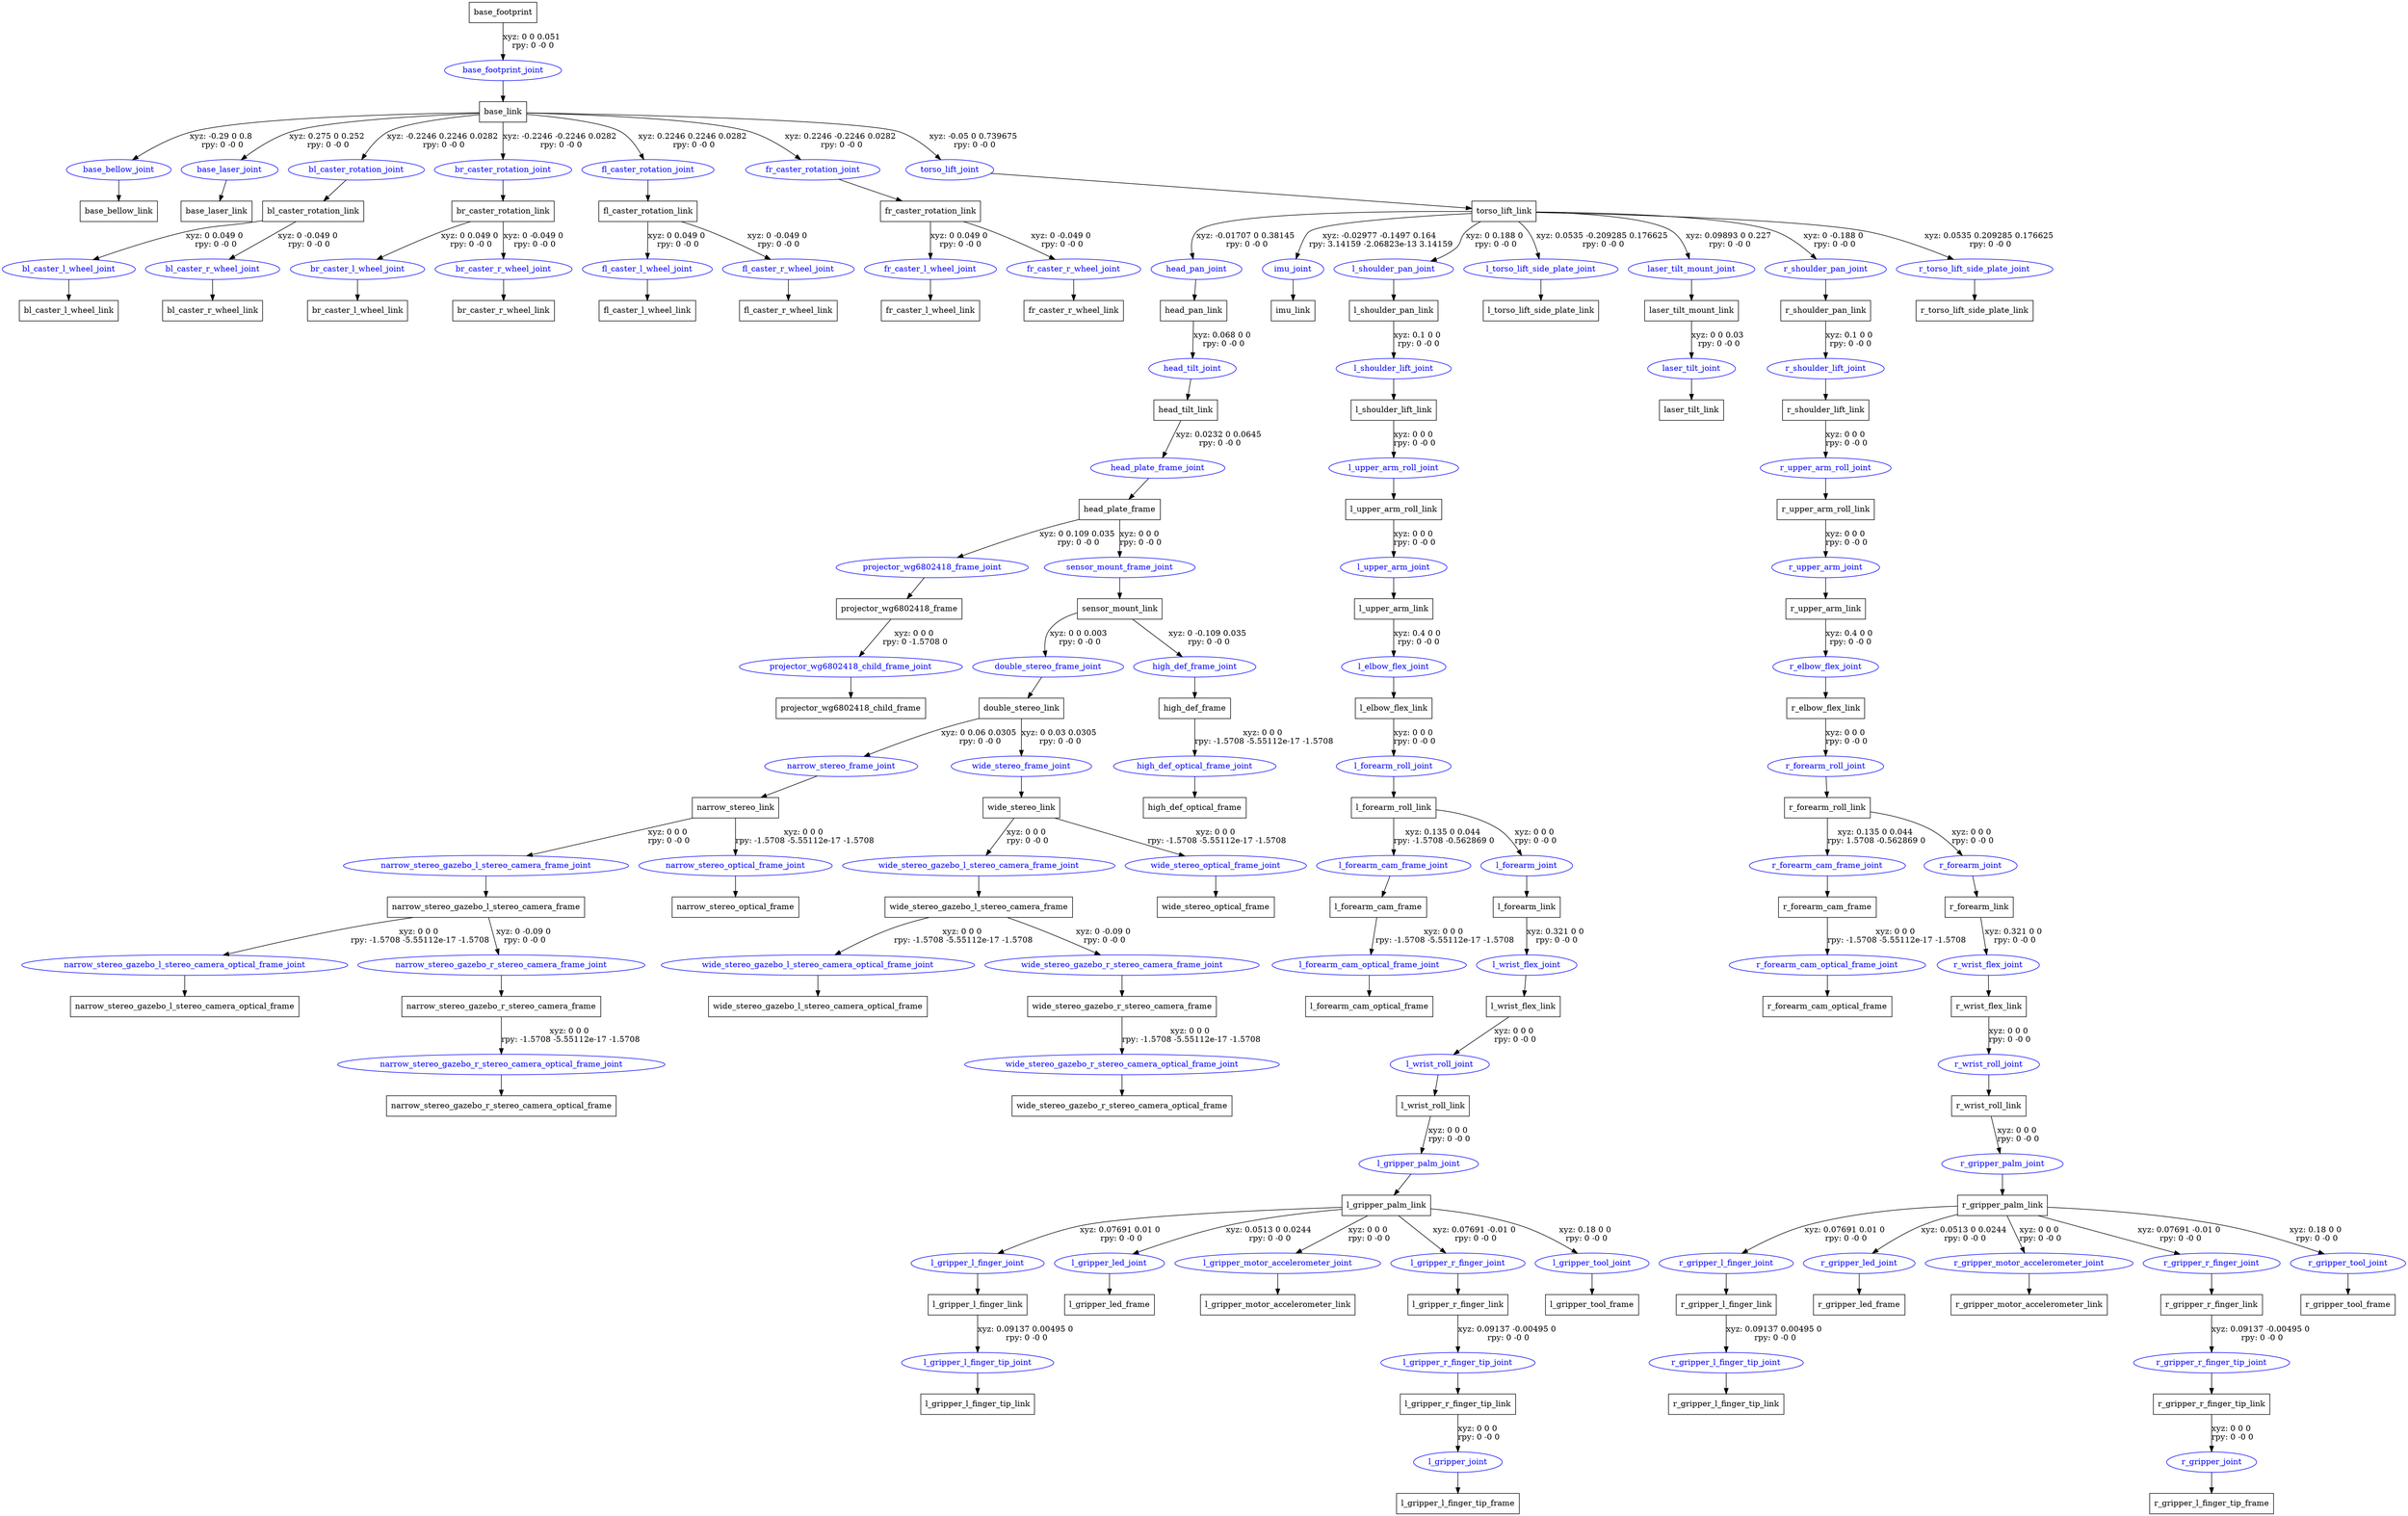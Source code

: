 digraph G {
node [shape=box];
"base_footprint" [label="base_footprint"];
"base_link" [label="base_link"];
"base_bellow_link" [label="base_bellow_link"];
"base_laser_link" [label="base_laser_link"];
"bl_caster_rotation_link" [label="bl_caster_rotation_link"];
"bl_caster_l_wheel_link" [label="bl_caster_l_wheel_link"];
"bl_caster_r_wheel_link" [label="bl_caster_r_wheel_link"];
"br_caster_rotation_link" [label="br_caster_rotation_link"];
"br_caster_l_wheel_link" [label="br_caster_l_wheel_link"];
"br_caster_r_wheel_link" [label="br_caster_r_wheel_link"];
"fl_caster_rotation_link" [label="fl_caster_rotation_link"];
"fl_caster_l_wheel_link" [label="fl_caster_l_wheel_link"];
"fl_caster_r_wheel_link" [label="fl_caster_r_wheel_link"];
"fr_caster_rotation_link" [label="fr_caster_rotation_link"];
"fr_caster_l_wheel_link" [label="fr_caster_l_wheel_link"];
"fr_caster_r_wheel_link" [label="fr_caster_r_wheel_link"];
"torso_lift_link" [label="torso_lift_link"];
"head_pan_link" [label="head_pan_link"];
"head_tilt_link" [label="head_tilt_link"];
"head_plate_frame" [label="head_plate_frame"];
"projector_wg6802418_frame" [label="projector_wg6802418_frame"];
"projector_wg6802418_child_frame" [label="projector_wg6802418_child_frame"];
"sensor_mount_link" [label="sensor_mount_link"];
"double_stereo_link" [label="double_stereo_link"];
"narrow_stereo_link" [label="narrow_stereo_link"];
"narrow_stereo_gazebo_l_stereo_camera_frame" [label="narrow_stereo_gazebo_l_stereo_camera_frame"];
"narrow_stereo_gazebo_l_stereo_camera_optical_frame" [label="narrow_stereo_gazebo_l_stereo_camera_optical_frame"];
"narrow_stereo_gazebo_r_stereo_camera_frame" [label="narrow_stereo_gazebo_r_stereo_camera_frame"];
"narrow_stereo_gazebo_r_stereo_camera_optical_frame" [label="narrow_stereo_gazebo_r_stereo_camera_optical_frame"];
"narrow_stereo_optical_frame" [label="narrow_stereo_optical_frame"];
"wide_stereo_link" [label="wide_stereo_link"];
"wide_stereo_gazebo_l_stereo_camera_frame" [label="wide_stereo_gazebo_l_stereo_camera_frame"];
"wide_stereo_gazebo_l_stereo_camera_optical_frame" [label="wide_stereo_gazebo_l_stereo_camera_optical_frame"];
"wide_stereo_gazebo_r_stereo_camera_frame" [label="wide_stereo_gazebo_r_stereo_camera_frame"];
"wide_stereo_gazebo_r_stereo_camera_optical_frame" [label="wide_stereo_gazebo_r_stereo_camera_optical_frame"];
"wide_stereo_optical_frame" [label="wide_stereo_optical_frame"];
"high_def_frame" [label="high_def_frame"];
"high_def_optical_frame" [label="high_def_optical_frame"];
"imu_link" [label="imu_link"];
"l_shoulder_pan_link" [label="l_shoulder_pan_link"];
"l_shoulder_lift_link" [label="l_shoulder_lift_link"];
"l_upper_arm_roll_link" [label="l_upper_arm_roll_link"];
"l_upper_arm_link" [label="l_upper_arm_link"];
"l_elbow_flex_link" [label="l_elbow_flex_link"];
"l_forearm_roll_link" [label="l_forearm_roll_link"];
"l_forearm_cam_frame" [label="l_forearm_cam_frame"];
"l_forearm_cam_optical_frame" [label="l_forearm_cam_optical_frame"];
"l_forearm_link" [label="l_forearm_link"];
"l_wrist_flex_link" [label="l_wrist_flex_link"];
"l_wrist_roll_link" [label="l_wrist_roll_link"];
"l_gripper_palm_link" [label="l_gripper_palm_link"];
"l_gripper_l_finger_link" [label="l_gripper_l_finger_link"];
"l_gripper_l_finger_tip_link" [label="l_gripper_l_finger_tip_link"];
"l_gripper_led_frame" [label="l_gripper_led_frame"];
"l_gripper_motor_accelerometer_link" [label="l_gripper_motor_accelerometer_link"];
"l_gripper_r_finger_link" [label="l_gripper_r_finger_link"];
"l_gripper_r_finger_tip_link" [label="l_gripper_r_finger_tip_link"];
"l_gripper_l_finger_tip_frame" [label="l_gripper_l_finger_tip_frame"];
"l_gripper_tool_frame" [label="l_gripper_tool_frame"];
"l_torso_lift_side_plate_link" [label="l_torso_lift_side_plate_link"];
"laser_tilt_mount_link" [label="laser_tilt_mount_link"];
"laser_tilt_link" [label="laser_tilt_link"];
"r_shoulder_pan_link" [label="r_shoulder_pan_link"];
"r_shoulder_lift_link" [label="r_shoulder_lift_link"];
"r_upper_arm_roll_link" [label="r_upper_arm_roll_link"];
"r_upper_arm_link" [label="r_upper_arm_link"];
"r_elbow_flex_link" [label="r_elbow_flex_link"];
"r_forearm_roll_link" [label="r_forearm_roll_link"];
"r_forearm_cam_frame" [label="r_forearm_cam_frame"];
"r_forearm_cam_optical_frame" [label="r_forearm_cam_optical_frame"];
"r_forearm_link" [label="r_forearm_link"];
"r_wrist_flex_link" [label="r_wrist_flex_link"];
"r_wrist_roll_link" [label="r_wrist_roll_link"];
"r_gripper_palm_link" [label="r_gripper_palm_link"];
"r_gripper_l_finger_link" [label="r_gripper_l_finger_link"];
"r_gripper_l_finger_tip_link" [label="r_gripper_l_finger_tip_link"];
"r_gripper_led_frame" [label="r_gripper_led_frame"];
"r_gripper_motor_accelerometer_link" [label="r_gripper_motor_accelerometer_link"];
"r_gripper_r_finger_link" [label="r_gripper_r_finger_link"];
"r_gripper_r_finger_tip_link" [label="r_gripper_r_finger_tip_link"];
"r_gripper_l_finger_tip_frame" [label="r_gripper_l_finger_tip_frame"];
"r_gripper_tool_frame" [label="r_gripper_tool_frame"];
"r_torso_lift_side_plate_link" [label="r_torso_lift_side_plate_link"];
node [shape=ellipse, color=blue, fontcolor=blue];
"base_footprint" -> "base_footprint_joint" [label="xyz: 0 0 0.051 \nrpy: 0 -0 0"]
"base_footprint_joint" -> "base_link"
"base_link" -> "base_bellow_joint" [label="xyz: -0.29 0 0.8 \nrpy: 0 -0 0"]
"base_bellow_joint" -> "base_bellow_link"
"base_link" -> "base_laser_joint" [label="xyz: 0.275 0 0.252 \nrpy: 0 -0 0"]
"base_laser_joint" -> "base_laser_link"
"base_link" -> "bl_caster_rotation_joint" [label="xyz: -0.2246 0.2246 0.0282 \nrpy: 0 -0 0"]
"bl_caster_rotation_joint" -> "bl_caster_rotation_link"
"bl_caster_rotation_link" -> "bl_caster_l_wheel_joint" [label="xyz: 0 0.049 0 \nrpy: 0 -0 0"]
"bl_caster_l_wheel_joint" -> "bl_caster_l_wheel_link"
"bl_caster_rotation_link" -> "bl_caster_r_wheel_joint" [label="xyz: 0 -0.049 0 \nrpy: 0 -0 0"]
"bl_caster_r_wheel_joint" -> "bl_caster_r_wheel_link"
"base_link" -> "br_caster_rotation_joint" [label="xyz: -0.2246 -0.2246 0.0282 \nrpy: 0 -0 0"]
"br_caster_rotation_joint" -> "br_caster_rotation_link"
"br_caster_rotation_link" -> "br_caster_l_wheel_joint" [label="xyz: 0 0.049 0 \nrpy: 0 -0 0"]
"br_caster_l_wheel_joint" -> "br_caster_l_wheel_link"
"br_caster_rotation_link" -> "br_caster_r_wheel_joint" [label="xyz: 0 -0.049 0 \nrpy: 0 -0 0"]
"br_caster_r_wheel_joint" -> "br_caster_r_wheel_link"
"base_link" -> "fl_caster_rotation_joint" [label="xyz: 0.2246 0.2246 0.0282 \nrpy: 0 -0 0"]
"fl_caster_rotation_joint" -> "fl_caster_rotation_link"
"fl_caster_rotation_link" -> "fl_caster_l_wheel_joint" [label="xyz: 0 0.049 0 \nrpy: 0 -0 0"]
"fl_caster_l_wheel_joint" -> "fl_caster_l_wheel_link"
"fl_caster_rotation_link" -> "fl_caster_r_wheel_joint" [label="xyz: 0 -0.049 0 \nrpy: 0 -0 0"]
"fl_caster_r_wheel_joint" -> "fl_caster_r_wheel_link"
"base_link" -> "fr_caster_rotation_joint" [label="xyz: 0.2246 -0.2246 0.0282 \nrpy: 0 -0 0"]
"fr_caster_rotation_joint" -> "fr_caster_rotation_link"
"fr_caster_rotation_link" -> "fr_caster_l_wheel_joint" [label="xyz: 0 0.049 0 \nrpy: 0 -0 0"]
"fr_caster_l_wheel_joint" -> "fr_caster_l_wheel_link"
"fr_caster_rotation_link" -> "fr_caster_r_wheel_joint" [label="xyz: 0 -0.049 0 \nrpy: 0 -0 0"]
"fr_caster_r_wheel_joint" -> "fr_caster_r_wheel_link"
"base_link" -> "torso_lift_joint" [label="xyz: -0.05 0 0.739675 \nrpy: 0 -0 0"]
"torso_lift_joint" -> "torso_lift_link"
"torso_lift_link" -> "head_pan_joint" [label="xyz: -0.01707 0 0.38145 \nrpy: 0 -0 0"]
"head_pan_joint" -> "head_pan_link"
"head_pan_link" -> "head_tilt_joint" [label="xyz: 0.068 0 0 \nrpy: 0 -0 0"]
"head_tilt_joint" -> "head_tilt_link"
"head_tilt_link" -> "head_plate_frame_joint" [label="xyz: 0.0232 0 0.0645 \nrpy: 0 -0 0"]
"head_plate_frame_joint" -> "head_plate_frame"
"head_plate_frame" -> "projector_wg6802418_frame_joint" [label="xyz: 0 0.109 0.035 \nrpy: 0 -0 0"]
"projector_wg6802418_frame_joint" -> "projector_wg6802418_frame"
"projector_wg6802418_frame" -> "projector_wg6802418_child_frame_joint" [label="xyz: 0 0 0 \nrpy: 0 -1.5708 0"]
"projector_wg6802418_child_frame_joint" -> "projector_wg6802418_child_frame"
"head_plate_frame" -> "sensor_mount_frame_joint" [label="xyz: 0 0 0 \nrpy: 0 -0 0"]
"sensor_mount_frame_joint" -> "sensor_mount_link"
"sensor_mount_link" -> "double_stereo_frame_joint" [label="xyz: 0 0 0.003 \nrpy: 0 -0 0"]
"double_stereo_frame_joint" -> "double_stereo_link"
"double_stereo_link" -> "narrow_stereo_frame_joint" [label="xyz: 0 0.06 0.0305 \nrpy: 0 -0 0"]
"narrow_stereo_frame_joint" -> "narrow_stereo_link"
"narrow_stereo_link" -> "narrow_stereo_gazebo_l_stereo_camera_frame_joint" [label="xyz: 0 0 0 \nrpy: 0 -0 0"]
"narrow_stereo_gazebo_l_stereo_camera_frame_joint" -> "narrow_stereo_gazebo_l_stereo_camera_frame"
"narrow_stereo_gazebo_l_stereo_camera_frame" -> "narrow_stereo_gazebo_l_stereo_camera_optical_frame_joint" [label="xyz: 0 0 0 \nrpy: -1.5708 -5.55112e-17 -1.5708"]
"narrow_stereo_gazebo_l_stereo_camera_optical_frame_joint" -> "narrow_stereo_gazebo_l_stereo_camera_optical_frame"
"narrow_stereo_gazebo_l_stereo_camera_frame" -> "narrow_stereo_gazebo_r_stereo_camera_frame_joint" [label="xyz: 0 -0.09 0 \nrpy: 0 -0 0"]
"narrow_stereo_gazebo_r_stereo_camera_frame_joint" -> "narrow_stereo_gazebo_r_stereo_camera_frame"
"narrow_stereo_gazebo_r_stereo_camera_frame" -> "narrow_stereo_gazebo_r_stereo_camera_optical_frame_joint" [label="xyz: 0 0 0 \nrpy: -1.5708 -5.55112e-17 -1.5708"]
"narrow_stereo_gazebo_r_stereo_camera_optical_frame_joint" -> "narrow_stereo_gazebo_r_stereo_camera_optical_frame"
"narrow_stereo_link" -> "narrow_stereo_optical_frame_joint" [label="xyz: 0 0 0 \nrpy: -1.5708 -5.55112e-17 -1.5708"]
"narrow_stereo_optical_frame_joint" -> "narrow_stereo_optical_frame"
"double_stereo_link" -> "wide_stereo_frame_joint" [label="xyz: 0 0.03 0.0305 \nrpy: 0 -0 0"]
"wide_stereo_frame_joint" -> "wide_stereo_link"
"wide_stereo_link" -> "wide_stereo_gazebo_l_stereo_camera_frame_joint" [label="xyz: 0 0 0 \nrpy: 0 -0 0"]
"wide_stereo_gazebo_l_stereo_camera_frame_joint" -> "wide_stereo_gazebo_l_stereo_camera_frame"
"wide_stereo_gazebo_l_stereo_camera_frame" -> "wide_stereo_gazebo_l_stereo_camera_optical_frame_joint" [label="xyz: 0 0 0 \nrpy: -1.5708 -5.55112e-17 -1.5708"]
"wide_stereo_gazebo_l_stereo_camera_optical_frame_joint" -> "wide_stereo_gazebo_l_stereo_camera_optical_frame"
"wide_stereo_gazebo_l_stereo_camera_frame" -> "wide_stereo_gazebo_r_stereo_camera_frame_joint" [label="xyz: 0 -0.09 0 \nrpy: 0 -0 0"]
"wide_stereo_gazebo_r_stereo_camera_frame_joint" -> "wide_stereo_gazebo_r_stereo_camera_frame"
"wide_stereo_gazebo_r_stereo_camera_frame" -> "wide_stereo_gazebo_r_stereo_camera_optical_frame_joint" [label="xyz: 0 0 0 \nrpy: -1.5708 -5.55112e-17 -1.5708"]
"wide_stereo_gazebo_r_stereo_camera_optical_frame_joint" -> "wide_stereo_gazebo_r_stereo_camera_optical_frame"
"wide_stereo_link" -> "wide_stereo_optical_frame_joint" [label="xyz: 0 0 0 \nrpy: -1.5708 -5.55112e-17 -1.5708"]
"wide_stereo_optical_frame_joint" -> "wide_stereo_optical_frame"
"sensor_mount_link" -> "high_def_frame_joint" [label="xyz: 0 -0.109 0.035 \nrpy: 0 -0 0"]
"high_def_frame_joint" -> "high_def_frame"
"high_def_frame" -> "high_def_optical_frame_joint" [label="xyz: 0 0 0 \nrpy: -1.5708 -5.55112e-17 -1.5708"]
"high_def_optical_frame_joint" -> "high_def_optical_frame"
"torso_lift_link" -> "imu_joint" [label="xyz: -0.02977 -0.1497 0.164 \nrpy: 3.14159 -2.06823e-13 3.14159"]
"imu_joint" -> "imu_link"
"torso_lift_link" -> "l_shoulder_pan_joint" [label="xyz: 0 0.188 0 \nrpy: 0 -0 0"]
"l_shoulder_pan_joint" -> "l_shoulder_pan_link"
"l_shoulder_pan_link" -> "l_shoulder_lift_joint" [label="xyz: 0.1 0 0 \nrpy: 0 -0 0"]
"l_shoulder_lift_joint" -> "l_shoulder_lift_link"
"l_shoulder_lift_link" -> "l_upper_arm_roll_joint" [label="xyz: 0 0 0 \nrpy: 0 -0 0"]
"l_upper_arm_roll_joint" -> "l_upper_arm_roll_link"
"l_upper_arm_roll_link" -> "l_upper_arm_joint" [label="xyz: 0 0 0 \nrpy: 0 -0 0"]
"l_upper_arm_joint" -> "l_upper_arm_link"
"l_upper_arm_link" -> "l_elbow_flex_joint" [label="xyz: 0.4 0 0 \nrpy: 0 -0 0"]
"l_elbow_flex_joint" -> "l_elbow_flex_link"
"l_elbow_flex_link" -> "l_forearm_roll_joint" [label="xyz: 0 0 0 \nrpy: 0 -0 0"]
"l_forearm_roll_joint" -> "l_forearm_roll_link"
"l_forearm_roll_link" -> "l_forearm_cam_frame_joint" [label="xyz: 0.135 0 0.044 \nrpy: -1.5708 -0.562869 0"]
"l_forearm_cam_frame_joint" -> "l_forearm_cam_frame"
"l_forearm_cam_frame" -> "l_forearm_cam_optical_frame_joint" [label="xyz: 0 0 0 \nrpy: -1.5708 -5.55112e-17 -1.5708"]
"l_forearm_cam_optical_frame_joint" -> "l_forearm_cam_optical_frame"
"l_forearm_roll_link" -> "l_forearm_joint" [label="xyz: 0 0 0 \nrpy: 0 -0 0"]
"l_forearm_joint" -> "l_forearm_link"
"l_forearm_link" -> "l_wrist_flex_joint" [label="xyz: 0.321 0 0 \nrpy: 0 -0 0"]
"l_wrist_flex_joint" -> "l_wrist_flex_link"
"l_wrist_flex_link" -> "l_wrist_roll_joint" [label="xyz: 0 0 0 \nrpy: 0 -0 0"]
"l_wrist_roll_joint" -> "l_wrist_roll_link"
"l_wrist_roll_link" -> "l_gripper_palm_joint" [label="xyz: 0 0 0 \nrpy: 0 -0 0"]
"l_gripper_palm_joint" -> "l_gripper_palm_link"
"l_gripper_palm_link" -> "l_gripper_l_finger_joint" [label="xyz: 0.07691 0.01 0 \nrpy: 0 -0 0"]
"l_gripper_l_finger_joint" -> "l_gripper_l_finger_link"
"l_gripper_l_finger_link" -> "l_gripper_l_finger_tip_joint" [label="xyz: 0.09137 0.00495 0 \nrpy: 0 -0 0"]
"l_gripper_l_finger_tip_joint" -> "l_gripper_l_finger_tip_link"
"l_gripper_palm_link" -> "l_gripper_led_joint" [label="xyz: 0.0513 0 0.0244 \nrpy: 0 -0 0"]
"l_gripper_led_joint" -> "l_gripper_led_frame"
"l_gripper_palm_link" -> "l_gripper_motor_accelerometer_joint" [label="xyz: 0 0 0 \nrpy: 0 -0 0"]
"l_gripper_motor_accelerometer_joint" -> "l_gripper_motor_accelerometer_link"
"l_gripper_palm_link" -> "l_gripper_r_finger_joint" [label="xyz: 0.07691 -0.01 0 \nrpy: 0 -0 0"]
"l_gripper_r_finger_joint" -> "l_gripper_r_finger_link"
"l_gripper_r_finger_link" -> "l_gripper_r_finger_tip_joint" [label="xyz: 0.09137 -0.00495 0 \nrpy: 0 -0 0"]
"l_gripper_r_finger_tip_joint" -> "l_gripper_r_finger_tip_link"
"l_gripper_r_finger_tip_link" -> "l_gripper_joint" [label="xyz: 0 0 0 \nrpy: 0 -0 0"]
"l_gripper_joint" -> "l_gripper_l_finger_tip_frame"
"l_gripper_palm_link" -> "l_gripper_tool_joint" [label="xyz: 0.18 0 0 \nrpy: 0 -0 0"]
"l_gripper_tool_joint" -> "l_gripper_tool_frame"
"torso_lift_link" -> "l_torso_lift_side_plate_joint" [label="xyz: 0.0535 -0.209285 0.176625 \nrpy: 0 -0 0"]
"l_torso_lift_side_plate_joint" -> "l_torso_lift_side_plate_link"
"torso_lift_link" -> "laser_tilt_mount_joint" [label="xyz: 0.09893 0 0.227 \nrpy: 0 -0 0"]
"laser_tilt_mount_joint" -> "laser_tilt_mount_link"
"laser_tilt_mount_link" -> "laser_tilt_joint" [label="xyz: 0 0 0.03 \nrpy: 0 -0 0"]
"laser_tilt_joint" -> "laser_tilt_link"
"torso_lift_link" -> "r_shoulder_pan_joint" [label="xyz: 0 -0.188 0 \nrpy: 0 -0 0"]
"r_shoulder_pan_joint" -> "r_shoulder_pan_link"
"r_shoulder_pan_link" -> "r_shoulder_lift_joint" [label="xyz: 0.1 0 0 \nrpy: 0 -0 0"]
"r_shoulder_lift_joint" -> "r_shoulder_lift_link"
"r_shoulder_lift_link" -> "r_upper_arm_roll_joint" [label="xyz: 0 0 0 \nrpy: 0 -0 0"]
"r_upper_arm_roll_joint" -> "r_upper_arm_roll_link"
"r_upper_arm_roll_link" -> "r_upper_arm_joint" [label="xyz: 0 0 0 \nrpy: 0 -0 0"]
"r_upper_arm_joint" -> "r_upper_arm_link"
"r_upper_arm_link" -> "r_elbow_flex_joint" [label="xyz: 0.4 0 0 \nrpy: 0 -0 0"]
"r_elbow_flex_joint" -> "r_elbow_flex_link"
"r_elbow_flex_link" -> "r_forearm_roll_joint" [label="xyz: 0 0 0 \nrpy: 0 -0 0"]
"r_forearm_roll_joint" -> "r_forearm_roll_link"
"r_forearm_roll_link" -> "r_forearm_cam_frame_joint" [label="xyz: 0.135 0 0.044 \nrpy: 1.5708 -0.562869 0"]
"r_forearm_cam_frame_joint" -> "r_forearm_cam_frame"
"r_forearm_cam_frame" -> "r_forearm_cam_optical_frame_joint" [label="xyz: 0 0 0 \nrpy: -1.5708 -5.55112e-17 -1.5708"]
"r_forearm_cam_optical_frame_joint" -> "r_forearm_cam_optical_frame"
"r_forearm_roll_link" -> "r_forearm_joint" [label="xyz: 0 0 0 \nrpy: 0 -0 0"]
"r_forearm_joint" -> "r_forearm_link"
"r_forearm_link" -> "r_wrist_flex_joint" [label="xyz: 0.321 0 0 \nrpy: 0 -0 0"]
"r_wrist_flex_joint" -> "r_wrist_flex_link"
"r_wrist_flex_link" -> "r_wrist_roll_joint" [label="xyz: 0 0 0 \nrpy: 0 -0 0"]
"r_wrist_roll_joint" -> "r_wrist_roll_link"
"r_wrist_roll_link" -> "r_gripper_palm_joint" [label="xyz: 0 0 0 \nrpy: 0 -0 0"]
"r_gripper_palm_joint" -> "r_gripper_palm_link"
"r_gripper_palm_link" -> "r_gripper_l_finger_joint" [label="xyz: 0.07691 0.01 0 \nrpy: 0 -0 0"]
"r_gripper_l_finger_joint" -> "r_gripper_l_finger_link"
"r_gripper_l_finger_link" -> "r_gripper_l_finger_tip_joint" [label="xyz: 0.09137 0.00495 0 \nrpy: 0 -0 0"]
"r_gripper_l_finger_tip_joint" -> "r_gripper_l_finger_tip_link"
"r_gripper_palm_link" -> "r_gripper_led_joint" [label="xyz: 0.0513 0 0.0244 \nrpy: 0 -0 0"]
"r_gripper_led_joint" -> "r_gripper_led_frame"
"r_gripper_palm_link" -> "r_gripper_motor_accelerometer_joint" [label="xyz: 0 0 0 \nrpy: 0 -0 0"]
"r_gripper_motor_accelerometer_joint" -> "r_gripper_motor_accelerometer_link"
"r_gripper_palm_link" -> "r_gripper_r_finger_joint" [label="xyz: 0.07691 -0.01 0 \nrpy: 0 -0 0"]
"r_gripper_r_finger_joint" -> "r_gripper_r_finger_link"
"r_gripper_r_finger_link" -> "r_gripper_r_finger_tip_joint" [label="xyz: 0.09137 -0.00495 0 \nrpy: 0 -0 0"]
"r_gripper_r_finger_tip_joint" -> "r_gripper_r_finger_tip_link"
"r_gripper_r_finger_tip_link" -> "r_gripper_joint" [label="xyz: 0 0 0 \nrpy: 0 -0 0"]
"r_gripper_joint" -> "r_gripper_l_finger_tip_frame"
"r_gripper_palm_link" -> "r_gripper_tool_joint" [label="xyz: 0.18 0 0 \nrpy: 0 -0 0"]
"r_gripper_tool_joint" -> "r_gripper_tool_frame"
"torso_lift_link" -> "r_torso_lift_side_plate_joint" [label="xyz: 0.0535 0.209285 0.176625 \nrpy: 0 -0 0"]
"r_torso_lift_side_plate_joint" -> "r_torso_lift_side_plate_link"
}
